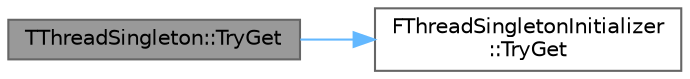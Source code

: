 digraph "TThreadSingleton::TryGet"
{
 // INTERACTIVE_SVG=YES
 // LATEX_PDF_SIZE
  bgcolor="transparent";
  edge [fontname=Helvetica,fontsize=10,labelfontname=Helvetica,labelfontsize=10];
  node [fontname=Helvetica,fontsize=10,shape=box,height=0.2,width=0.4];
  rankdir="LR";
  Node1 [id="Node000001",label="TThreadSingleton::TryGet",height=0.2,width=0.4,color="gray40", fillcolor="grey60", style="filled", fontcolor="black",tooltip=" "];
  Node1 -> Node2 [id="edge1_Node000001_Node000002",color="steelblue1",style="solid",tooltip=" "];
  Node2 [id="Node000002",label="FThreadSingletonInitializer\l::TryGet",height=0.2,width=0.4,color="grey40", fillcolor="white", style="filled",URL="$d2/d43/classFThreadSingletonInitializer.html#a9c218d2ff8c304948b63135c3ae4b66d",tooltip=" "];
}
